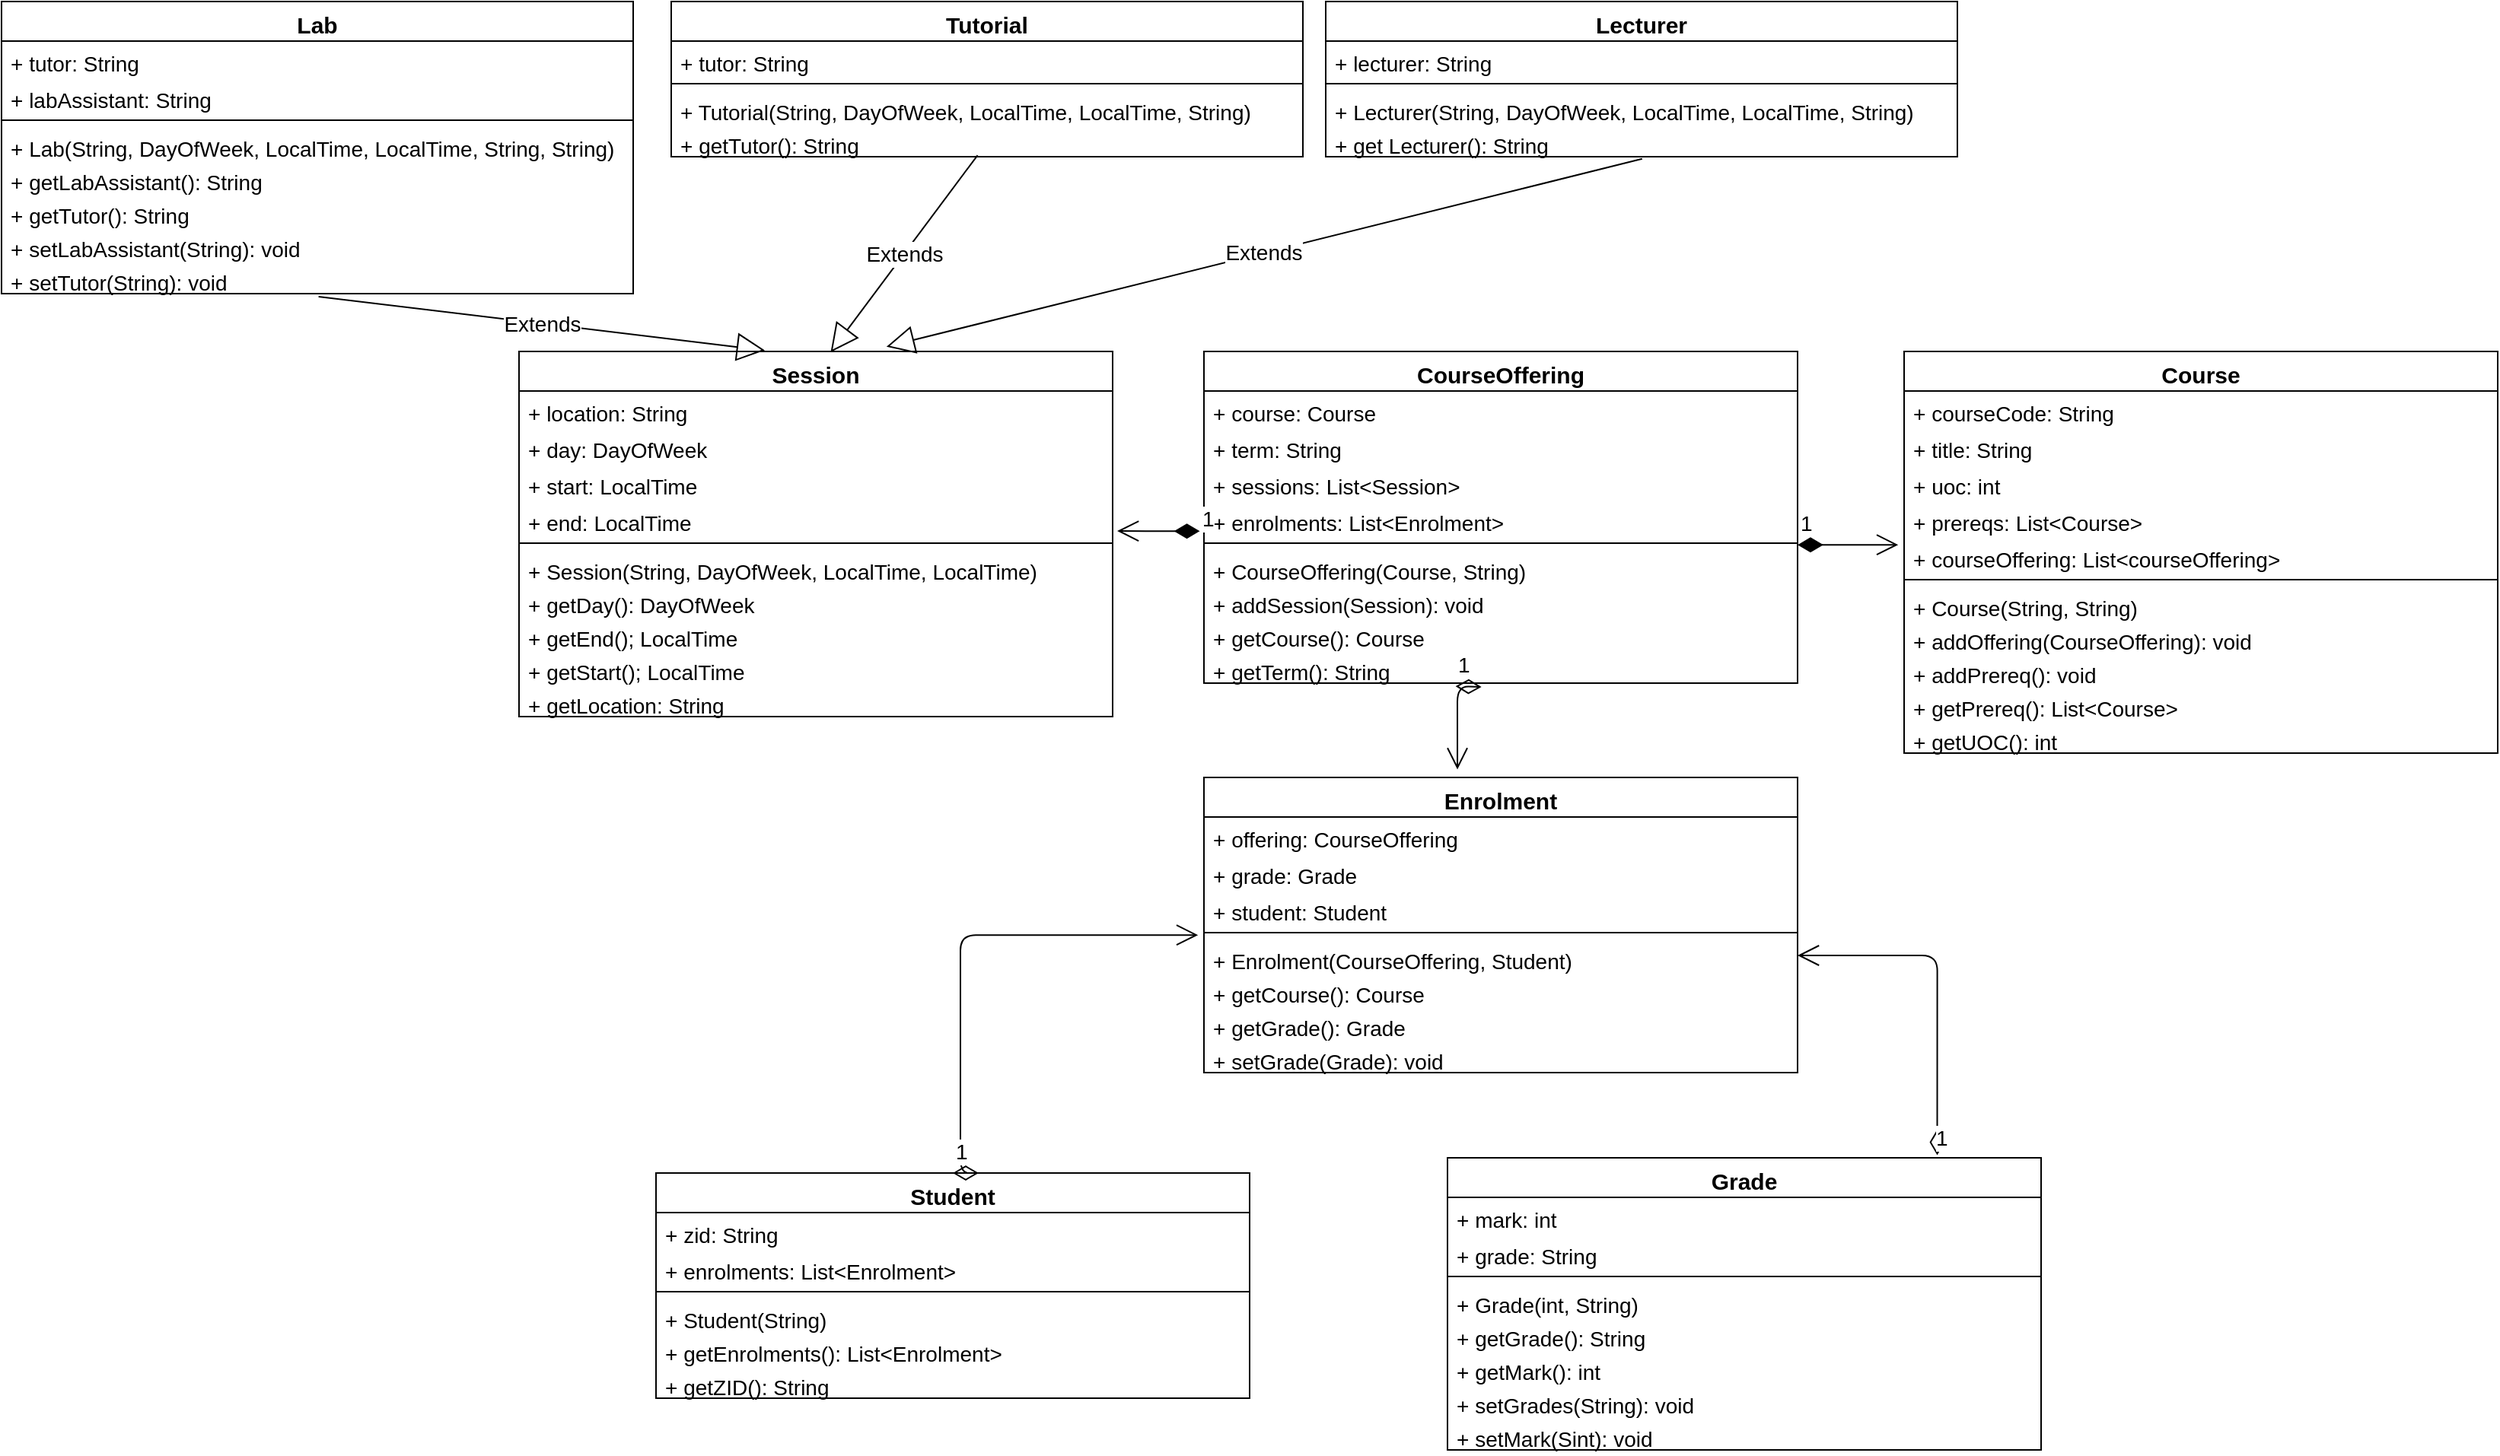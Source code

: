 <mxfile version="14.4.3" type="device"><diagram id="C5RBs43oDa-KdzZeNtuy" name="Page-1"><mxGraphModel dx="1301" dy="967" grid="1" gridSize="10" guides="1" tooltips="1" connect="1" arrows="1" fold="1" page="1" pageScale="1" pageWidth="1654" pageHeight="1169" math="0" shadow="0"><root><mxCell id="WIyWlLk6GJQsqaUBKTNV-0"/><mxCell id="WIyWlLk6GJQsqaUBKTNV-1" parent="WIyWlLk6GJQsqaUBKTNV-0"/><mxCell id="L1UHOzJJiX7QCIB-aG8Z-4" value="Session" style="swimlane;fontStyle=1;align=center;verticalAlign=top;childLayout=stackLayout;horizontal=1;startSize=26;horizontalStack=0;resizeParent=1;resizeParentMax=0;resizeLast=0;collapsible=1;marginBottom=0;fontSize=15;" vertex="1" parent="WIyWlLk6GJQsqaUBKTNV-1"><mxGeometry x="340" y="320" width="390" height="240" as="geometry"/></mxCell><mxCell id="L1UHOzJJiX7QCIB-aG8Z-5" value="+ location: String" style="text;strokeColor=none;fillColor=none;align=left;verticalAlign=top;spacingLeft=4;spacingRight=4;overflow=hidden;rotatable=0;points=[[0,0.5],[1,0.5]];portConstraint=eastwest;fontSize=14;" vertex="1" parent="L1UHOzJJiX7QCIB-aG8Z-4"><mxGeometry y="26" width="390" height="24" as="geometry"/></mxCell><mxCell id="L1UHOzJJiX7QCIB-aG8Z-9" value="+ day: DayOfWeek" style="text;strokeColor=none;fillColor=none;align=left;verticalAlign=top;spacingLeft=4;spacingRight=4;overflow=hidden;rotatable=0;points=[[0,0.5],[1,0.5]];portConstraint=eastwest;fontSize=14;" vertex="1" parent="L1UHOzJJiX7QCIB-aG8Z-4"><mxGeometry y="50" width="390" height="24" as="geometry"/></mxCell><mxCell id="L1UHOzJJiX7QCIB-aG8Z-10" value="+ start: LocalTime" style="text;strokeColor=none;fillColor=none;align=left;verticalAlign=top;spacingLeft=4;spacingRight=4;overflow=hidden;rotatable=0;points=[[0,0.5],[1,0.5]];portConstraint=eastwest;fontSize=14;" vertex="1" parent="L1UHOzJJiX7QCIB-aG8Z-4"><mxGeometry y="74" width="390" height="24" as="geometry"/></mxCell><mxCell id="L1UHOzJJiX7QCIB-aG8Z-11" value="+ end: LocalTime" style="text;strokeColor=none;fillColor=none;align=left;verticalAlign=top;spacingLeft=4;spacingRight=4;overflow=hidden;rotatable=0;points=[[0,0.5],[1,0.5]];portConstraint=eastwest;horizontal=1;fontSize=14;" vertex="1" parent="L1UHOzJJiX7QCIB-aG8Z-4"><mxGeometry y="98" width="390" height="24" as="geometry"/></mxCell><mxCell id="L1UHOzJJiX7QCIB-aG8Z-6" value="" style="line;strokeWidth=1;fillColor=none;align=left;verticalAlign=middle;spacingTop=-1;spacingLeft=3;spacingRight=3;rotatable=0;labelPosition=right;points=[];portConstraint=eastwest;" vertex="1" parent="L1UHOzJJiX7QCIB-aG8Z-4"><mxGeometry y="122" width="390" height="8" as="geometry"/></mxCell><mxCell id="L1UHOzJJiX7QCIB-aG8Z-7" value="+ Session(String, DayOfWeek, LocalTime, LocalTime)" style="text;strokeColor=none;fillColor=none;align=left;verticalAlign=top;spacingLeft=4;spacingRight=4;overflow=hidden;rotatable=0;points=[[0,0.5],[1,0.5]];portConstraint=eastwest;fontSize=14;" vertex="1" parent="L1UHOzJJiX7QCIB-aG8Z-4"><mxGeometry y="130" width="390" height="22" as="geometry"/></mxCell><mxCell id="L1UHOzJJiX7QCIB-aG8Z-12" value="+ getDay(): DayOfWeek" style="text;strokeColor=none;fillColor=none;align=left;verticalAlign=top;spacingLeft=4;spacingRight=4;overflow=hidden;rotatable=0;points=[[0,0.5],[1,0.5]];portConstraint=eastwest;fontSize=14;" vertex="1" parent="L1UHOzJJiX7QCIB-aG8Z-4"><mxGeometry y="152" width="390" height="22" as="geometry"/></mxCell><mxCell id="L1UHOzJJiX7QCIB-aG8Z-17" value="+ getEnd(); LocalTime" style="text;strokeColor=none;fillColor=none;align=left;verticalAlign=top;spacingLeft=4;spacingRight=4;overflow=hidden;rotatable=0;points=[[0,0.5],[1,0.5]];portConstraint=eastwest;fontSize=14;" vertex="1" parent="L1UHOzJJiX7QCIB-aG8Z-4"><mxGeometry y="174" width="390" height="22" as="geometry"/></mxCell><mxCell id="L1UHOzJJiX7QCIB-aG8Z-18" value="+ getStart(); LocalTime" style="text;strokeColor=none;fillColor=none;align=left;verticalAlign=top;spacingLeft=4;spacingRight=4;overflow=hidden;rotatable=0;points=[[0,0.5],[1,0.5]];portConstraint=eastwest;fontSize=14;" vertex="1" parent="L1UHOzJJiX7QCIB-aG8Z-4"><mxGeometry y="196" width="390" height="22" as="geometry"/></mxCell><mxCell id="L1UHOzJJiX7QCIB-aG8Z-19" value="+ getLocation: String" style="text;strokeColor=none;fillColor=none;align=left;verticalAlign=top;spacingLeft=4;spacingRight=4;overflow=hidden;rotatable=0;points=[[0,0.5],[1,0.5]];portConstraint=eastwest;fontSize=14;" vertex="1" parent="L1UHOzJJiX7QCIB-aG8Z-4"><mxGeometry y="218" width="390" height="22" as="geometry"/></mxCell><mxCell id="L1UHOzJJiX7QCIB-aG8Z-20" value="Lab" style="swimlane;fontStyle=1;align=center;verticalAlign=top;childLayout=stackLayout;horizontal=1;startSize=26;horizontalStack=0;resizeParent=1;resizeParentMax=0;resizeLast=0;collapsible=1;marginBottom=0;fontSize=15;" vertex="1" parent="WIyWlLk6GJQsqaUBKTNV-1"><mxGeometry y="90" width="415" height="192" as="geometry"/></mxCell><mxCell id="L1UHOzJJiX7QCIB-aG8Z-21" value="+ tutor: String" style="text;strokeColor=none;fillColor=none;align=left;verticalAlign=top;spacingLeft=4;spacingRight=4;overflow=hidden;rotatable=0;points=[[0,0.5],[1,0.5]];portConstraint=eastwest;fontSize=14;" vertex="1" parent="L1UHOzJJiX7QCIB-aG8Z-20"><mxGeometry y="26" width="415" height="24" as="geometry"/></mxCell><mxCell id="L1UHOzJJiX7QCIB-aG8Z-22" value="+ labAssistant: String" style="text;strokeColor=none;fillColor=none;align=left;verticalAlign=top;spacingLeft=4;spacingRight=4;overflow=hidden;rotatable=0;points=[[0,0.5],[1,0.5]];portConstraint=eastwest;fontSize=14;" vertex="1" parent="L1UHOzJJiX7QCIB-aG8Z-20"><mxGeometry y="50" width="415" height="24" as="geometry"/></mxCell><mxCell id="L1UHOzJJiX7QCIB-aG8Z-25" value="" style="line;strokeWidth=1;fillColor=none;align=left;verticalAlign=middle;spacingTop=-1;spacingLeft=3;spacingRight=3;rotatable=0;labelPosition=right;points=[];portConstraint=eastwest;" vertex="1" parent="L1UHOzJJiX7QCIB-aG8Z-20"><mxGeometry y="74" width="415" height="8" as="geometry"/></mxCell><mxCell id="L1UHOzJJiX7QCIB-aG8Z-26" value="+ Lab(String, DayOfWeek, LocalTime, LocalTime, String, String)" style="text;strokeColor=none;fillColor=none;align=left;verticalAlign=top;spacingLeft=4;spacingRight=4;overflow=hidden;rotatable=0;points=[[0,0.5],[1,0.5]];portConstraint=eastwest;fontSize=14;" vertex="1" parent="L1UHOzJJiX7QCIB-aG8Z-20"><mxGeometry y="82" width="415" height="22" as="geometry"/></mxCell><mxCell id="L1UHOzJJiX7QCIB-aG8Z-27" value="+ getLabAssistant(): String" style="text;strokeColor=none;fillColor=none;align=left;verticalAlign=top;spacingLeft=4;spacingRight=4;overflow=hidden;rotatable=0;points=[[0,0.5],[1,0.5]];portConstraint=eastwest;fontSize=14;" vertex="1" parent="L1UHOzJJiX7QCIB-aG8Z-20"><mxGeometry y="104" width="415" height="22" as="geometry"/></mxCell><mxCell id="L1UHOzJJiX7QCIB-aG8Z-31" value="+ getTutor(): String" style="text;strokeColor=none;fillColor=none;align=left;verticalAlign=top;spacingLeft=4;spacingRight=4;overflow=hidden;rotatable=0;points=[[0,0.5],[1,0.5]];portConstraint=eastwest;fontSize=14;" vertex="1" parent="L1UHOzJJiX7QCIB-aG8Z-20"><mxGeometry y="126" width="415" height="22" as="geometry"/></mxCell><mxCell id="L1UHOzJJiX7QCIB-aG8Z-32" value="+ setLabAssistant(String): void" style="text;strokeColor=none;fillColor=none;align=left;verticalAlign=top;spacingLeft=4;spacingRight=4;overflow=hidden;rotatable=0;points=[[0,0.5],[1,0.5]];portConstraint=eastwest;fontSize=14;" vertex="1" parent="L1UHOzJJiX7QCIB-aG8Z-20"><mxGeometry y="148" width="415" height="22" as="geometry"/></mxCell><mxCell id="L1UHOzJJiX7QCIB-aG8Z-33" value="+ setTutor(String): void" style="text;strokeColor=none;fillColor=none;align=left;verticalAlign=top;spacingLeft=4;spacingRight=4;overflow=hidden;rotatable=0;points=[[0,0.5],[1,0.5]];portConstraint=eastwest;fontSize=14;" vertex="1" parent="L1UHOzJJiX7QCIB-aG8Z-20"><mxGeometry y="170" width="415" height="22" as="geometry"/></mxCell><mxCell id="L1UHOzJJiX7QCIB-aG8Z-34" value="Extends" style="endArrow=block;endSize=16;endFill=0;html=1;fontSize=14;exitX=0.502;exitY=1.091;exitDx=0;exitDy=0;entryX=0.414;entryY=-0.003;entryDx=0;entryDy=0;entryPerimeter=0;exitPerimeter=0;" edge="1" parent="WIyWlLk6GJQsqaUBKTNV-1" source="L1UHOzJJiX7QCIB-aG8Z-33" target="L1UHOzJJiX7QCIB-aG8Z-4"><mxGeometry width="160" relative="1" as="geometry"><mxPoint x="570" y="410" as="sourcePoint"/><mxPoint x="730" y="410" as="targetPoint"/></mxGeometry></mxCell><mxCell id="L1UHOzJJiX7QCIB-aG8Z-35" value="Tutorial" style="swimlane;fontStyle=1;align=center;verticalAlign=top;childLayout=stackLayout;horizontal=1;startSize=26;horizontalStack=0;resizeParent=1;resizeParentMax=0;resizeLast=0;collapsible=1;marginBottom=0;fontSize=15;" vertex="1" parent="WIyWlLk6GJQsqaUBKTNV-1"><mxGeometry x="440" y="90" width="415" height="102" as="geometry"/></mxCell><mxCell id="L1UHOzJJiX7QCIB-aG8Z-36" value="+ tutor: String" style="text;strokeColor=none;fillColor=none;align=left;verticalAlign=top;spacingLeft=4;spacingRight=4;overflow=hidden;rotatable=0;points=[[0,0.5],[1,0.5]];portConstraint=eastwest;fontSize=14;" vertex="1" parent="L1UHOzJJiX7QCIB-aG8Z-35"><mxGeometry y="26" width="415" height="24" as="geometry"/></mxCell><mxCell id="L1UHOzJJiX7QCIB-aG8Z-38" value="" style="line;strokeWidth=1;fillColor=none;align=left;verticalAlign=middle;spacingTop=-1;spacingLeft=3;spacingRight=3;rotatable=0;labelPosition=right;points=[];portConstraint=eastwest;" vertex="1" parent="L1UHOzJJiX7QCIB-aG8Z-35"><mxGeometry y="50" width="415" height="8" as="geometry"/></mxCell><mxCell id="L1UHOzJJiX7QCIB-aG8Z-39" value="+ Tutorial(String, DayOfWeek, LocalTime, LocalTime, String)" style="text;strokeColor=none;fillColor=none;align=left;verticalAlign=top;spacingLeft=4;spacingRight=4;overflow=hidden;rotatable=0;points=[[0,0.5],[1,0.5]];portConstraint=eastwest;fontSize=14;" vertex="1" parent="L1UHOzJJiX7QCIB-aG8Z-35"><mxGeometry y="58" width="415" height="22" as="geometry"/></mxCell><mxCell id="L1UHOzJJiX7QCIB-aG8Z-41" value="+ getTutor(): String" style="text;strokeColor=none;fillColor=none;align=left;verticalAlign=top;spacingLeft=4;spacingRight=4;overflow=hidden;rotatable=0;points=[[0,0.5],[1,0.5]];portConstraint=eastwest;fontSize=14;" vertex="1" parent="L1UHOzJJiX7QCIB-aG8Z-35"><mxGeometry y="80" width="415" height="22" as="geometry"/></mxCell><mxCell id="L1UHOzJJiX7QCIB-aG8Z-44" value="Extends" style="endArrow=block;endSize=16;endFill=0;html=1;fontSize=14;exitX=0.485;exitY=0.957;exitDx=0;exitDy=0;entryX=0.525;entryY=0.002;entryDx=0;entryDy=0;entryPerimeter=0;exitPerimeter=0;" edge="1" parent="WIyWlLk6GJQsqaUBKTNV-1" source="L1UHOzJJiX7QCIB-aG8Z-41" target="L1UHOzJJiX7QCIB-aG8Z-4"><mxGeometry width="160" relative="1" as="geometry"><mxPoint x="347.5" y="560" as="sourcePoint"/><mxPoint x="490.81" y="482.002" as="targetPoint"/></mxGeometry></mxCell><mxCell id="L1UHOzJJiX7QCIB-aG8Z-46" value="Lecturer" style="swimlane;fontStyle=1;align=center;verticalAlign=top;childLayout=stackLayout;horizontal=1;startSize=26;horizontalStack=0;resizeParent=1;resizeParentMax=0;resizeLast=0;collapsible=1;marginBottom=0;fontSize=15;" vertex="1" parent="WIyWlLk6GJQsqaUBKTNV-1"><mxGeometry x="870" y="90" width="415" height="102" as="geometry"/></mxCell><mxCell id="L1UHOzJJiX7QCIB-aG8Z-47" value="+ lecturer: String" style="text;strokeColor=none;fillColor=none;align=left;verticalAlign=top;spacingLeft=4;spacingRight=4;overflow=hidden;rotatable=0;points=[[0,0.5],[1,0.5]];portConstraint=eastwest;fontSize=14;" vertex="1" parent="L1UHOzJJiX7QCIB-aG8Z-46"><mxGeometry y="26" width="415" height="24" as="geometry"/></mxCell><mxCell id="L1UHOzJJiX7QCIB-aG8Z-48" value="" style="line;strokeWidth=1;fillColor=none;align=left;verticalAlign=middle;spacingTop=-1;spacingLeft=3;spacingRight=3;rotatable=0;labelPosition=right;points=[];portConstraint=eastwest;" vertex="1" parent="L1UHOzJJiX7QCIB-aG8Z-46"><mxGeometry y="50" width="415" height="8" as="geometry"/></mxCell><mxCell id="L1UHOzJJiX7QCIB-aG8Z-49" value="+ Lecturer(String, DayOfWeek, LocalTime, LocalTime, String)" style="text;strokeColor=none;fillColor=none;align=left;verticalAlign=top;spacingLeft=4;spacingRight=4;overflow=hidden;rotatable=0;points=[[0,0.5],[1,0.5]];portConstraint=eastwest;fontSize=14;" vertex="1" parent="L1UHOzJJiX7QCIB-aG8Z-46"><mxGeometry y="58" width="415" height="22" as="geometry"/></mxCell><mxCell id="L1UHOzJJiX7QCIB-aG8Z-50" value="+ get Lecturer(): String" style="text;strokeColor=none;fillColor=none;align=left;verticalAlign=top;spacingLeft=4;spacingRight=4;overflow=hidden;rotatable=0;points=[[0,0.5],[1,0.5]];portConstraint=eastwest;fontSize=14;" vertex="1" parent="L1UHOzJJiX7QCIB-aG8Z-46"><mxGeometry y="80" width="415" height="22" as="geometry"/></mxCell><mxCell id="L1UHOzJJiX7QCIB-aG8Z-51" value="Extends" style="endArrow=block;endSize=16;endFill=0;html=1;fontSize=14;exitX=0.501;exitY=1.064;exitDx=0;exitDy=0;entryX=0.619;entryY=-0.013;entryDx=0;entryDy=0;entryPerimeter=0;exitPerimeter=0;" edge="1" parent="WIyWlLk6GJQsqaUBKTNV-1" source="L1UHOzJJiX7QCIB-aG8Z-50" target="L1UHOzJJiX7QCIB-aG8Z-4"><mxGeometry width="160" relative="1" as="geometry"><mxPoint x="787.5" y="560" as="sourcePoint"/><mxPoint x="820" y="481" as="targetPoint"/></mxGeometry></mxCell><mxCell id="L1UHOzJJiX7QCIB-aG8Z-52" value="CourseOffering" style="swimlane;fontStyle=1;align=center;verticalAlign=top;childLayout=stackLayout;horizontal=1;startSize=26;horizontalStack=0;resizeParent=1;resizeParentMax=0;resizeLast=0;collapsible=1;marginBottom=0;fontSize=15;" vertex="1" parent="WIyWlLk6GJQsqaUBKTNV-1"><mxGeometry x="790" y="320" width="390" height="218" as="geometry"/></mxCell><mxCell id="L1UHOzJJiX7QCIB-aG8Z-53" value="+ course: Course" style="text;strokeColor=none;fillColor=none;align=left;verticalAlign=top;spacingLeft=4;spacingRight=4;overflow=hidden;rotatable=0;points=[[0,0.5],[1,0.5]];portConstraint=eastwest;fontSize=14;" vertex="1" parent="L1UHOzJJiX7QCIB-aG8Z-52"><mxGeometry y="26" width="390" height="24" as="geometry"/></mxCell><mxCell id="L1UHOzJJiX7QCIB-aG8Z-54" value="+ term: String" style="text;strokeColor=none;fillColor=none;align=left;verticalAlign=top;spacingLeft=4;spacingRight=4;overflow=hidden;rotatable=0;points=[[0,0.5],[1,0.5]];portConstraint=eastwest;fontSize=14;" vertex="1" parent="L1UHOzJJiX7QCIB-aG8Z-52"><mxGeometry y="50" width="390" height="24" as="geometry"/></mxCell><mxCell id="L1UHOzJJiX7QCIB-aG8Z-55" value="+ sessions: List&lt;Session&gt;" style="text;strokeColor=none;fillColor=none;align=left;verticalAlign=top;spacingLeft=4;spacingRight=4;overflow=hidden;rotatable=0;points=[[0,0.5],[1,0.5]];portConstraint=eastwest;fontSize=14;" vertex="1" parent="L1UHOzJJiX7QCIB-aG8Z-52"><mxGeometry y="74" width="390" height="24" as="geometry"/></mxCell><mxCell id="L1UHOzJJiX7QCIB-aG8Z-56" value="+ enrolments: List&lt;Enrolment&gt;" style="text;strokeColor=none;fillColor=none;align=left;verticalAlign=top;spacingLeft=4;spacingRight=4;overflow=hidden;rotatable=0;points=[[0,0.5],[1,0.5]];portConstraint=eastwest;horizontal=1;fontSize=14;" vertex="1" parent="L1UHOzJJiX7QCIB-aG8Z-52"><mxGeometry y="98" width="390" height="24" as="geometry"/></mxCell><mxCell id="L1UHOzJJiX7QCIB-aG8Z-57" value="" style="line;strokeWidth=1;fillColor=none;align=left;verticalAlign=middle;spacingTop=-1;spacingLeft=3;spacingRight=3;rotatable=0;labelPosition=right;points=[];portConstraint=eastwest;" vertex="1" parent="L1UHOzJJiX7QCIB-aG8Z-52"><mxGeometry y="122" width="390" height="8" as="geometry"/></mxCell><mxCell id="L1UHOzJJiX7QCIB-aG8Z-58" value="+ CourseOffering(Course, String)" style="text;strokeColor=none;fillColor=none;align=left;verticalAlign=top;spacingLeft=4;spacingRight=4;overflow=hidden;rotatable=0;points=[[0,0.5],[1,0.5]];portConstraint=eastwest;fontSize=14;" vertex="1" parent="L1UHOzJJiX7QCIB-aG8Z-52"><mxGeometry y="130" width="390" height="22" as="geometry"/></mxCell><mxCell id="L1UHOzJJiX7QCIB-aG8Z-59" value="+ addSession(Session): void" style="text;strokeColor=none;fillColor=none;align=left;verticalAlign=top;spacingLeft=4;spacingRight=4;overflow=hidden;rotatable=0;points=[[0,0.5],[1,0.5]];portConstraint=eastwest;fontSize=14;" vertex="1" parent="L1UHOzJJiX7QCIB-aG8Z-52"><mxGeometry y="152" width="390" height="22" as="geometry"/></mxCell><mxCell id="L1UHOzJJiX7QCIB-aG8Z-62" value="+ getCourse(): Course" style="text;strokeColor=none;fillColor=none;align=left;verticalAlign=top;spacingLeft=4;spacingRight=4;overflow=hidden;rotatable=0;points=[[0,0.5],[1,0.5]];portConstraint=eastwest;fontSize=14;" vertex="1" parent="L1UHOzJJiX7QCIB-aG8Z-52"><mxGeometry y="174" width="390" height="22" as="geometry"/></mxCell><mxCell id="L1UHOzJJiX7QCIB-aG8Z-63" value="+ getTerm(): String" style="text;strokeColor=none;fillColor=none;align=left;verticalAlign=top;spacingLeft=4;spacingRight=4;overflow=hidden;rotatable=0;points=[[0,0.5],[1,0.5]];portConstraint=eastwest;fontSize=14;" vertex="1" parent="L1UHOzJJiX7QCIB-aG8Z-52"><mxGeometry y="196" width="390" height="22" as="geometry"/></mxCell><mxCell id="L1UHOzJJiX7QCIB-aG8Z-66" value="1" style="endArrow=open;html=1;endSize=12;startArrow=diamondThin;startSize=14;startFill=1;edgeStyle=orthogonalEdgeStyle;align=left;verticalAlign=bottom;fontSize=14;exitX=-0.007;exitY=0.838;exitDx=0;exitDy=0;exitPerimeter=0;" edge="1" parent="WIyWlLk6GJQsqaUBKTNV-1" source="L1UHOzJJiX7QCIB-aG8Z-56"><mxGeometry x="-1" y="3" relative="1" as="geometry"><mxPoint x="790" y="585" as="sourcePoint"/><mxPoint x="733" y="438" as="targetPoint"/></mxGeometry></mxCell><mxCell id="L1UHOzJJiX7QCIB-aG8Z-68" value="Course" style="swimlane;fontStyle=1;align=center;verticalAlign=top;childLayout=stackLayout;horizontal=1;startSize=26;horizontalStack=0;resizeParent=1;resizeParentMax=0;resizeLast=0;collapsible=1;marginBottom=0;fontSize=15;" vertex="1" parent="WIyWlLk6GJQsqaUBKTNV-1"><mxGeometry x="1250" y="320" width="390" height="264" as="geometry"/></mxCell><mxCell id="L1UHOzJJiX7QCIB-aG8Z-69" value="+ courseCode: String" style="text;strokeColor=none;fillColor=none;align=left;verticalAlign=top;spacingLeft=4;spacingRight=4;overflow=hidden;rotatable=0;points=[[0,0.5],[1,0.5]];portConstraint=eastwest;fontSize=14;" vertex="1" parent="L1UHOzJJiX7QCIB-aG8Z-68"><mxGeometry y="26" width="390" height="24" as="geometry"/></mxCell><mxCell id="L1UHOzJJiX7QCIB-aG8Z-70" value="+ title: String" style="text;strokeColor=none;fillColor=none;align=left;verticalAlign=top;spacingLeft=4;spacingRight=4;overflow=hidden;rotatable=0;points=[[0,0.5],[1,0.5]];portConstraint=eastwest;fontSize=14;" vertex="1" parent="L1UHOzJJiX7QCIB-aG8Z-68"><mxGeometry y="50" width="390" height="24" as="geometry"/></mxCell><mxCell id="L1UHOzJJiX7QCIB-aG8Z-71" value="+ uoc: int" style="text;strokeColor=none;fillColor=none;align=left;verticalAlign=top;spacingLeft=4;spacingRight=4;overflow=hidden;rotatable=0;points=[[0,0.5],[1,0.5]];portConstraint=eastwest;fontSize=14;" vertex="1" parent="L1UHOzJJiX7QCIB-aG8Z-68"><mxGeometry y="74" width="390" height="24" as="geometry"/></mxCell><mxCell id="L1UHOzJJiX7QCIB-aG8Z-72" value="+ prereqs: List&lt;Course&gt;" style="text;strokeColor=none;fillColor=none;align=left;verticalAlign=top;spacingLeft=4;spacingRight=4;overflow=hidden;rotatable=0;points=[[0,0.5],[1,0.5]];portConstraint=eastwest;horizontal=1;fontSize=14;" vertex="1" parent="L1UHOzJJiX7QCIB-aG8Z-68"><mxGeometry y="98" width="390" height="24" as="geometry"/></mxCell><mxCell id="L1UHOzJJiX7QCIB-aG8Z-79" value="+ courseOffering: List&lt;courseOffering&gt;" style="text;strokeColor=none;fillColor=none;align=left;verticalAlign=top;spacingLeft=4;spacingRight=4;overflow=hidden;rotatable=0;points=[[0,0.5],[1,0.5]];portConstraint=eastwest;horizontal=1;fontSize=14;" vertex="1" parent="L1UHOzJJiX7QCIB-aG8Z-68"><mxGeometry y="122" width="390" height="24" as="geometry"/></mxCell><mxCell id="L1UHOzJJiX7QCIB-aG8Z-73" value="" style="line;strokeWidth=1;fillColor=none;align=left;verticalAlign=middle;spacingTop=-1;spacingLeft=3;spacingRight=3;rotatable=0;labelPosition=right;points=[];portConstraint=eastwest;" vertex="1" parent="L1UHOzJJiX7QCIB-aG8Z-68"><mxGeometry y="146" width="390" height="8" as="geometry"/></mxCell><mxCell id="L1UHOzJJiX7QCIB-aG8Z-74" value="+ Course(String, String)" style="text;strokeColor=none;fillColor=none;align=left;verticalAlign=top;spacingLeft=4;spacingRight=4;overflow=hidden;rotatable=0;points=[[0,0.5],[1,0.5]];portConstraint=eastwest;fontSize=14;" vertex="1" parent="L1UHOzJJiX7QCIB-aG8Z-68"><mxGeometry y="154" width="390" height="22" as="geometry"/></mxCell><mxCell id="L1UHOzJJiX7QCIB-aG8Z-75" value="+ addOffering(CourseOffering): void" style="text;strokeColor=none;fillColor=none;align=left;verticalAlign=top;spacingLeft=4;spacingRight=4;overflow=hidden;rotatable=0;points=[[0,0.5],[1,0.5]];portConstraint=eastwest;fontSize=14;" vertex="1" parent="L1UHOzJJiX7QCIB-aG8Z-68"><mxGeometry y="176" width="390" height="22" as="geometry"/></mxCell><mxCell id="L1UHOzJJiX7QCIB-aG8Z-76" value="+ addPrereq(): void" style="text;strokeColor=none;fillColor=none;align=left;verticalAlign=top;spacingLeft=4;spacingRight=4;overflow=hidden;rotatable=0;points=[[0,0.5],[1,0.5]];portConstraint=eastwest;fontSize=14;" vertex="1" parent="L1UHOzJJiX7QCIB-aG8Z-68"><mxGeometry y="198" width="390" height="22" as="geometry"/></mxCell><mxCell id="L1UHOzJJiX7QCIB-aG8Z-77" value="+ getPrereq(): List&lt;Course&gt;" style="text;strokeColor=none;fillColor=none;align=left;verticalAlign=top;spacingLeft=4;spacingRight=4;overflow=hidden;rotatable=0;points=[[0,0.5],[1,0.5]];portConstraint=eastwest;fontSize=14;" vertex="1" parent="L1UHOzJJiX7QCIB-aG8Z-68"><mxGeometry y="220" width="390" height="22" as="geometry"/></mxCell><mxCell id="L1UHOzJJiX7QCIB-aG8Z-80" value="+ getUOC(): int" style="text;strokeColor=none;fillColor=none;align=left;verticalAlign=top;spacingLeft=4;spacingRight=4;overflow=hidden;rotatable=0;points=[[0,0.5],[1,0.5]];portConstraint=eastwest;fontSize=14;" vertex="1" parent="L1UHOzJJiX7QCIB-aG8Z-68"><mxGeometry y="242" width="390" height="22" as="geometry"/></mxCell><mxCell id="L1UHOzJJiX7QCIB-aG8Z-91" value="Enrolment" style="swimlane;fontStyle=1;align=center;verticalAlign=top;childLayout=stackLayout;horizontal=1;startSize=26;horizontalStack=0;resizeParent=1;resizeParentMax=0;resizeLast=0;collapsible=1;marginBottom=0;fontSize=15;" vertex="1" parent="WIyWlLk6GJQsqaUBKTNV-1"><mxGeometry x="790" y="600" width="390" height="194" as="geometry"/></mxCell><mxCell id="L1UHOzJJiX7QCIB-aG8Z-92" value="+ offering: CourseOffering" style="text;strokeColor=none;fillColor=none;align=left;verticalAlign=top;spacingLeft=4;spacingRight=4;overflow=hidden;rotatable=0;points=[[0,0.5],[1,0.5]];portConstraint=eastwest;fontSize=14;" vertex="1" parent="L1UHOzJJiX7QCIB-aG8Z-91"><mxGeometry y="26" width="390" height="24" as="geometry"/></mxCell><mxCell id="L1UHOzJJiX7QCIB-aG8Z-94" value="+ grade: Grade" style="text;strokeColor=none;fillColor=none;align=left;verticalAlign=top;spacingLeft=4;spacingRight=4;overflow=hidden;rotatable=0;points=[[0,0.5],[1,0.5]];portConstraint=eastwest;fontSize=14;" vertex="1" parent="L1UHOzJJiX7QCIB-aG8Z-91"><mxGeometry y="50" width="390" height="24" as="geometry"/></mxCell><mxCell id="L1UHOzJJiX7QCIB-aG8Z-111" value="+ student: Student" style="text;strokeColor=none;fillColor=none;align=left;verticalAlign=top;spacingLeft=4;spacingRight=4;overflow=hidden;rotatable=0;points=[[0,0.5],[1,0.5]];portConstraint=eastwest;fontSize=14;" vertex="1" parent="L1UHOzJJiX7QCIB-aG8Z-91"><mxGeometry y="74" width="390" height="24" as="geometry"/></mxCell><mxCell id="L1UHOzJJiX7QCIB-aG8Z-96" value="" style="line;strokeWidth=1;fillColor=none;align=left;verticalAlign=middle;spacingTop=-1;spacingLeft=3;spacingRight=3;rotatable=0;labelPosition=right;points=[];portConstraint=eastwest;" vertex="1" parent="L1UHOzJJiX7QCIB-aG8Z-91"><mxGeometry y="98" width="390" height="8" as="geometry"/></mxCell><mxCell id="L1UHOzJJiX7QCIB-aG8Z-97" value="+ Enrolment(CourseOffering, Student)" style="text;strokeColor=none;fillColor=none;align=left;verticalAlign=top;spacingLeft=4;spacingRight=4;overflow=hidden;rotatable=0;points=[[0,0.5],[1,0.5]];portConstraint=eastwest;fontSize=14;" vertex="1" parent="L1UHOzJJiX7QCIB-aG8Z-91"><mxGeometry y="106" width="390" height="22" as="geometry"/></mxCell><mxCell id="L1UHOzJJiX7QCIB-aG8Z-98" value="+ getCourse(): Course" style="text;strokeColor=none;fillColor=none;align=left;verticalAlign=top;spacingLeft=4;spacingRight=4;overflow=hidden;rotatable=0;points=[[0,0.5],[1,0.5]];portConstraint=eastwest;fontSize=14;" vertex="1" parent="L1UHOzJJiX7QCIB-aG8Z-91"><mxGeometry y="128" width="390" height="22" as="geometry"/></mxCell><mxCell id="L1UHOzJJiX7QCIB-aG8Z-99" value="+ getGrade(): Grade" style="text;strokeColor=none;fillColor=none;align=left;verticalAlign=top;spacingLeft=4;spacingRight=4;overflow=hidden;rotatable=0;points=[[0,0.5],[1,0.5]];portConstraint=eastwest;fontSize=14;" vertex="1" parent="L1UHOzJJiX7QCIB-aG8Z-91"><mxGeometry y="150" width="390" height="22" as="geometry"/></mxCell><mxCell id="L1UHOzJJiX7QCIB-aG8Z-100" value="+ setGrade(Grade): void" style="text;strokeColor=none;fillColor=none;align=left;verticalAlign=top;spacingLeft=4;spacingRight=4;overflow=hidden;rotatable=0;points=[[0,0.5],[1,0.5]];portConstraint=eastwest;fontSize=14;" vertex="1" parent="L1UHOzJJiX7QCIB-aG8Z-91"><mxGeometry y="172" width="390" height="22" as="geometry"/></mxCell><mxCell id="L1UHOzJJiX7QCIB-aG8Z-101" value="1" style="endArrow=open;html=1;endSize=12;startArrow=diamondThin;startSize=14;startFill=1;edgeStyle=orthogonalEdgeStyle;align=left;verticalAlign=bottom;fontSize=14;entryX=-0.01;entryY=0.213;entryDx=0;entryDy=0;entryPerimeter=0;exitX=1;exitY=-0.131;exitDx=0;exitDy=0;exitPerimeter=0;" edge="1" parent="WIyWlLk6GJQsqaUBKTNV-1" source="L1UHOzJJiX7QCIB-aG8Z-58" target="L1UHOzJJiX7QCIB-aG8Z-79"><mxGeometry x="-1" y="3" relative="1" as="geometry"><mxPoint x="1210" y="470" as="sourcePoint"/><mxPoint x="1110" y="460" as="targetPoint"/></mxGeometry></mxCell><mxCell id="L1UHOzJJiX7QCIB-aG8Z-102" value="1" style="endArrow=open;html=1;endSize=12;startArrow=diamondThin;startSize=14;startFill=0;edgeStyle=orthogonalEdgeStyle;align=left;verticalAlign=bottom;fontSize=14;exitX=0.424;exitY=1.094;exitDx=0;exitDy=0;exitPerimeter=0;entryX=0.427;entryY=-0.027;entryDx=0;entryDy=0;entryPerimeter=0;" edge="1" parent="WIyWlLk6GJQsqaUBKTNV-1" source="L1UHOzJJiX7QCIB-aG8Z-63" target="L1UHOzJJiX7QCIB-aG8Z-91"><mxGeometry x="-1" y="3" relative="1" as="geometry"><mxPoint x="730" y="540" as="sourcePoint"/><mxPoint x="890" y="540" as="targetPoint"/><Array as="points"><mxPoint x="957" y="540"/></Array></mxGeometry></mxCell><mxCell id="L1UHOzJJiX7QCIB-aG8Z-103" value="Student" style="swimlane;fontStyle=1;align=center;verticalAlign=top;childLayout=stackLayout;horizontal=1;startSize=26;horizontalStack=0;resizeParent=1;resizeParentMax=0;resizeLast=0;collapsible=1;marginBottom=0;fontSize=15;" vertex="1" parent="WIyWlLk6GJQsqaUBKTNV-1"><mxGeometry x="430" y="860" width="390" height="148" as="geometry"/></mxCell><mxCell id="L1UHOzJJiX7QCIB-aG8Z-104" value="+ zid: String" style="text;strokeColor=none;fillColor=none;align=left;verticalAlign=top;spacingLeft=4;spacingRight=4;overflow=hidden;rotatable=0;points=[[0,0.5],[1,0.5]];portConstraint=eastwest;fontSize=14;" vertex="1" parent="L1UHOzJJiX7QCIB-aG8Z-103"><mxGeometry y="26" width="390" height="24" as="geometry"/></mxCell><mxCell id="L1UHOzJJiX7QCIB-aG8Z-105" value="+ enrolments: List&lt;Enrolment&gt;" style="text;strokeColor=none;fillColor=none;align=left;verticalAlign=top;spacingLeft=4;spacingRight=4;overflow=hidden;rotatable=0;points=[[0,0.5],[1,0.5]];portConstraint=eastwest;fontSize=14;" vertex="1" parent="L1UHOzJJiX7QCIB-aG8Z-103"><mxGeometry y="50" width="390" height="24" as="geometry"/></mxCell><mxCell id="L1UHOzJJiX7QCIB-aG8Z-106" value="" style="line;strokeWidth=1;fillColor=none;align=left;verticalAlign=middle;spacingTop=-1;spacingLeft=3;spacingRight=3;rotatable=0;labelPosition=right;points=[];portConstraint=eastwest;" vertex="1" parent="L1UHOzJJiX7QCIB-aG8Z-103"><mxGeometry y="74" width="390" height="8" as="geometry"/></mxCell><mxCell id="L1UHOzJJiX7QCIB-aG8Z-107" value="+ Student(String)" style="text;strokeColor=none;fillColor=none;align=left;verticalAlign=top;spacingLeft=4;spacingRight=4;overflow=hidden;rotatable=0;points=[[0,0.5],[1,0.5]];portConstraint=eastwest;fontSize=14;" vertex="1" parent="L1UHOzJJiX7QCIB-aG8Z-103"><mxGeometry y="82" width="390" height="22" as="geometry"/></mxCell><mxCell id="L1UHOzJJiX7QCIB-aG8Z-110" value="+ getEnrolments(): List&lt;Enrolment&gt;" style="text;strokeColor=none;fillColor=none;align=left;verticalAlign=top;spacingLeft=4;spacingRight=4;overflow=hidden;rotatable=0;points=[[0,0.5],[1,0.5]];portConstraint=eastwest;fontSize=14;" vertex="1" parent="L1UHOzJJiX7QCIB-aG8Z-103"><mxGeometry y="104" width="390" height="22" as="geometry"/></mxCell><mxCell id="L1UHOzJJiX7QCIB-aG8Z-112" value="+ getZID(): String" style="text;strokeColor=none;fillColor=none;align=left;verticalAlign=top;spacingLeft=4;spacingRight=4;overflow=hidden;rotatable=0;points=[[0,0.5],[1,0.5]];portConstraint=eastwest;fontSize=14;" vertex="1" parent="L1UHOzJJiX7QCIB-aG8Z-103"><mxGeometry y="126" width="390" height="22" as="geometry"/></mxCell><mxCell id="L1UHOzJJiX7QCIB-aG8Z-113" value="1" style="endArrow=open;html=1;endSize=12;startArrow=diamondThin;startSize=14;startFill=0;edgeStyle=orthogonalEdgeStyle;align=left;verticalAlign=bottom;fontSize=14;exitX=0.5;exitY=0;exitDx=0;exitDy=0;entryX=-0.01;entryY=-0.11;entryDx=0;entryDy=0;entryPerimeter=0;" edge="1" parent="WIyWlLk6GJQsqaUBKTNV-1" source="L1UHOzJJiX7QCIB-aG8Z-103" target="L1UHOzJJiX7QCIB-aG8Z-97"><mxGeometry x="-1" y="3" relative="1" as="geometry"><mxPoint x="965.36" y="550.068" as="sourcePoint"/><mxPoint x="630" y="570" as="targetPoint"/><Array as="points"><mxPoint x="630" y="860"/><mxPoint x="630" y="704"/></Array></mxGeometry></mxCell><mxCell id="L1UHOzJJiX7QCIB-aG8Z-114" value="Grade" style="swimlane;fontStyle=1;align=center;verticalAlign=top;childLayout=stackLayout;horizontal=1;startSize=26;horizontalStack=0;resizeParent=1;resizeParentMax=0;resizeLast=0;collapsible=1;marginBottom=0;fontSize=15;" vertex="1" parent="WIyWlLk6GJQsqaUBKTNV-1"><mxGeometry x="950" y="850" width="390" height="192" as="geometry"/></mxCell><mxCell id="L1UHOzJJiX7QCIB-aG8Z-115" value="+ mark: int" style="text;strokeColor=none;fillColor=none;align=left;verticalAlign=top;spacingLeft=4;spacingRight=4;overflow=hidden;rotatable=0;points=[[0,0.5],[1,0.5]];portConstraint=eastwest;fontSize=14;" vertex="1" parent="L1UHOzJJiX7QCIB-aG8Z-114"><mxGeometry y="26" width="390" height="24" as="geometry"/></mxCell><mxCell id="L1UHOzJJiX7QCIB-aG8Z-116" value="+ grade: String" style="text;strokeColor=none;fillColor=none;align=left;verticalAlign=top;spacingLeft=4;spacingRight=4;overflow=hidden;rotatable=0;points=[[0,0.5],[1,0.5]];portConstraint=eastwest;fontSize=14;" vertex="1" parent="L1UHOzJJiX7QCIB-aG8Z-114"><mxGeometry y="50" width="390" height="24" as="geometry"/></mxCell><mxCell id="L1UHOzJJiX7QCIB-aG8Z-117" value="" style="line;strokeWidth=1;fillColor=none;align=left;verticalAlign=middle;spacingTop=-1;spacingLeft=3;spacingRight=3;rotatable=0;labelPosition=right;points=[];portConstraint=eastwest;" vertex="1" parent="L1UHOzJJiX7QCIB-aG8Z-114"><mxGeometry y="74" width="390" height="8" as="geometry"/></mxCell><mxCell id="L1UHOzJJiX7QCIB-aG8Z-118" value="+ Grade(int, String)" style="text;strokeColor=none;fillColor=none;align=left;verticalAlign=top;spacingLeft=4;spacingRight=4;overflow=hidden;rotatable=0;points=[[0,0.5],[1,0.5]];portConstraint=eastwest;fontSize=14;" vertex="1" parent="L1UHOzJJiX7QCIB-aG8Z-114"><mxGeometry y="82" width="390" height="22" as="geometry"/></mxCell><mxCell id="L1UHOzJJiX7QCIB-aG8Z-119" value="+ getGrade(): String" style="text;strokeColor=none;fillColor=none;align=left;verticalAlign=top;spacingLeft=4;spacingRight=4;overflow=hidden;rotatable=0;points=[[0,0.5],[1,0.5]];portConstraint=eastwest;fontSize=14;" vertex="1" parent="L1UHOzJJiX7QCIB-aG8Z-114"><mxGeometry y="104" width="390" height="22" as="geometry"/></mxCell><mxCell id="L1UHOzJJiX7QCIB-aG8Z-120" value="+ getMark(): int" style="text;strokeColor=none;fillColor=none;align=left;verticalAlign=top;spacingLeft=4;spacingRight=4;overflow=hidden;rotatable=0;points=[[0,0.5],[1,0.5]];portConstraint=eastwest;fontSize=14;" vertex="1" parent="L1UHOzJJiX7QCIB-aG8Z-114"><mxGeometry y="126" width="390" height="22" as="geometry"/></mxCell><mxCell id="L1UHOzJJiX7QCIB-aG8Z-121" value="+ setGrades(String): void" style="text;strokeColor=none;fillColor=none;align=left;verticalAlign=top;spacingLeft=4;spacingRight=4;overflow=hidden;rotatable=0;points=[[0,0.5],[1,0.5]];portConstraint=eastwest;fontSize=14;" vertex="1" parent="L1UHOzJJiX7QCIB-aG8Z-114"><mxGeometry y="148" width="390" height="22" as="geometry"/></mxCell><mxCell id="L1UHOzJJiX7QCIB-aG8Z-122" value="+ setMark(Sint): void" style="text;strokeColor=none;fillColor=none;align=left;verticalAlign=top;spacingLeft=4;spacingRight=4;overflow=hidden;rotatable=0;points=[[0,0.5],[1,0.5]];portConstraint=eastwest;fontSize=14;" vertex="1" parent="L1UHOzJJiX7QCIB-aG8Z-114"><mxGeometry y="170" width="390" height="22" as="geometry"/></mxCell><mxCell id="L1UHOzJJiX7QCIB-aG8Z-124" value="1" style="endArrow=open;html=1;endSize=12;startArrow=diamondThin;startSize=14;startFill=0;edgeStyle=orthogonalEdgeStyle;align=left;verticalAlign=bottom;fontSize=14;exitX=0.825;exitY=-0.009;exitDx=0;exitDy=0;exitPerimeter=0;entryX=1;entryY=0.5;entryDx=0;entryDy=0;" edge="1" parent="WIyWlLk6GJQsqaUBKTNV-1" source="L1UHOzJJiX7QCIB-aG8Z-114" target="L1UHOzJJiX7QCIB-aG8Z-97"><mxGeometry x="-1" y="3" relative="1" as="geometry"><mxPoint x="990" y="810" as="sourcePoint"/><mxPoint x="1270" y="690" as="targetPoint"/></mxGeometry></mxCell></root></mxGraphModel></diagram></mxfile>